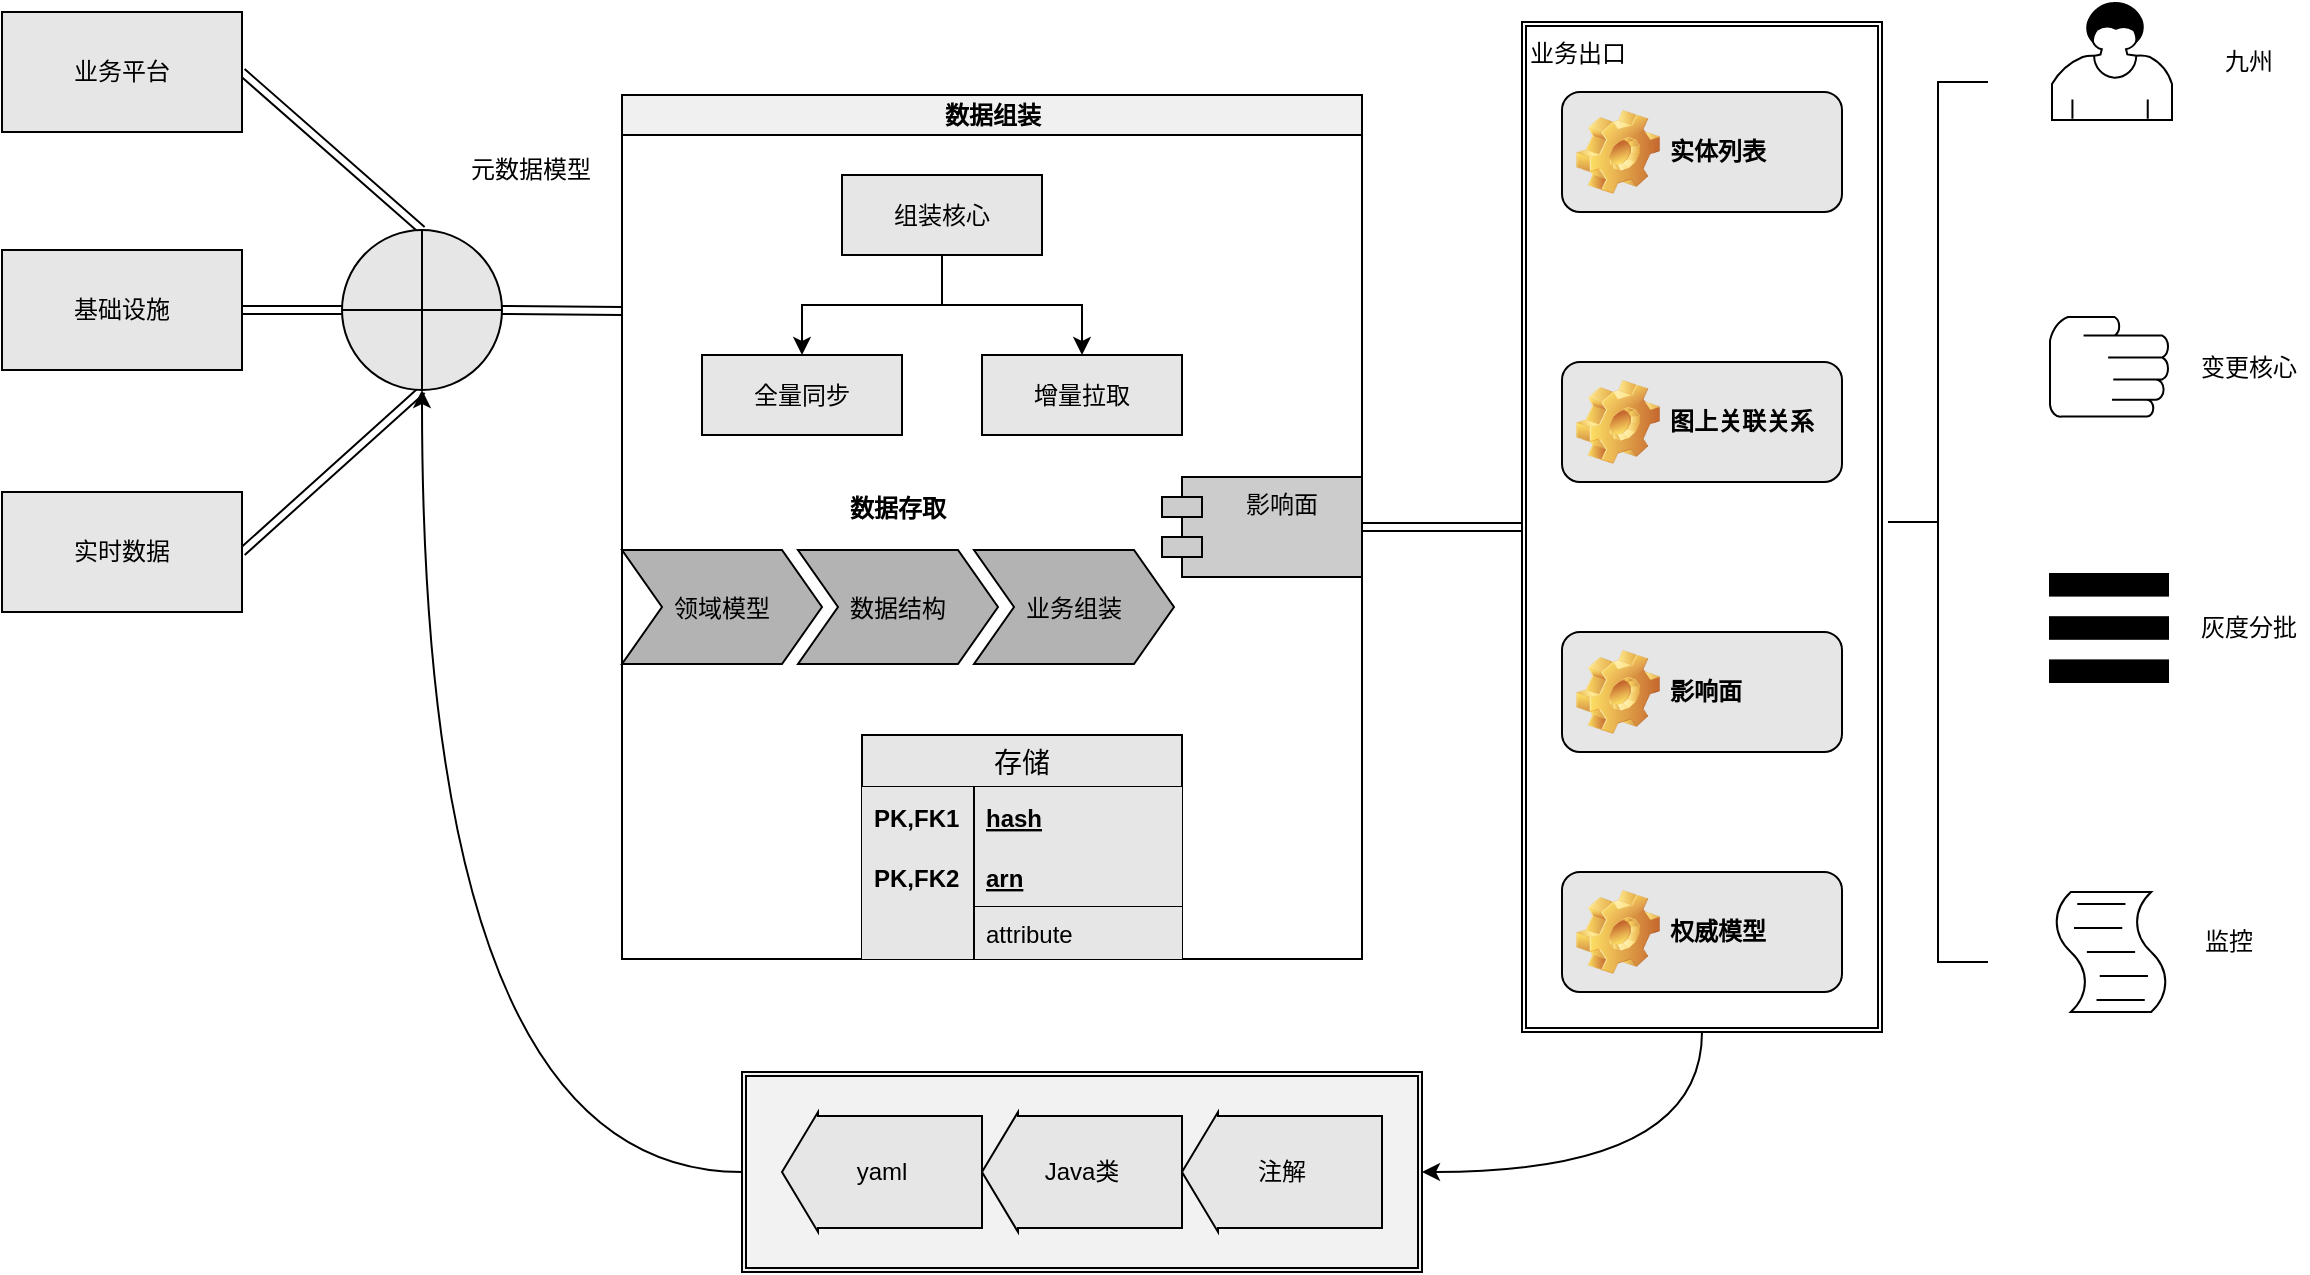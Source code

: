 <mxfile version="12.8.1" type="github">
  <diagram id="geGyV9CUGruVcSVJQ4Tn" name="Page-1">
    <mxGraphModel dx="1072" dy="740" grid="1" gridSize="10" guides="1" tooltips="1" connect="1" arrows="1" fold="1" page="1" pageScale="1" pageWidth="827" pageHeight="1169" math="0" shadow="0">
      <root>
        <mxCell id="0" />
        <mxCell id="1" parent="0" />
        <mxCell id="G7hsPfZz7vV4UwQeY0kT-2" style="edgeStyle=orthogonalEdgeStyle;rounded=0;orthogonalLoop=1;jettySize=auto;html=1;exitX=0;exitY=0.5;exitDx=0;exitDy=0;entryX=0.5;entryY=1;entryDx=0;entryDy=0;fillColor=#E6E6E6;curved=1;" edge="1" parent="1" source="uUqzo-tKIlISHVn7fkZO-37" target="LcKjTb1axMx3lXvR7wpQ-4">
          <mxGeometry relative="1" as="geometry" />
        </mxCell>
        <mxCell id="uUqzo-tKIlISHVn7fkZO-37" value="" style="shape=ext;double=1;rounded=0;whiteSpace=wrap;html=1;fillColor=#F2F2F2;" parent="1" vertex="1">
          <mxGeometry x="560" y="780" width="340" height="100" as="geometry" />
        </mxCell>
        <mxCell id="G7hsPfZz7vV4UwQeY0kT-3" style="edgeStyle=orthogonalEdgeStyle;rounded=0;orthogonalLoop=1;jettySize=auto;html=1;exitX=0.5;exitY=1;exitDx=0;exitDy=0;entryX=1;entryY=0.5;entryDx=0;entryDy=0;fillColor=#E6E6E6;curved=1;" edge="1" parent="1" source="uUqzo-tKIlISHVn7fkZO-26" target="uUqzo-tKIlISHVn7fkZO-37">
          <mxGeometry relative="1" as="geometry" />
        </mxCell>
        <mxCell id="uUqzo-tKIlISHVn7fkZO-26" value="业务出口&lt;br&gt;&lt;br&gt;&lt;br&gt;&lt;br&gt;&lt;br&gt;&lt;br&gt;&lt;br&gt;&lt;br&gt;&lt;br&gt;&lt;br&gt;&lt;br&gt;&lt;br&gt;&lt;br&gt;&lt;br&gt;&lt;br&gt;&lt;br&gt;&lt;br&gt;&lt;br&gt;&lt;br&gt;&lt;br&gt;&lt;br&gt;&lt;br&gt;&lt;br&gt;&lt;br&gt;&lt;br&gt;&lt;br&gt;&lt;br&gt;&lt;br&gt;&lt;br&gt;&lt;br&gt;&lt;br&gt;&lt;br&gt;&lt;br&gt;&lt;br&gt;" style="shape=ext;double=1;rounded=0;whiteSpace=wrap;html=1;align=left;fillColor=none;" parent="1" vertex="1">
          <mxGeometry x="950" y="255" width="180" height="505" as="geometry" />
        </mxCell>
        <mxCell id="uUqzo-tKIlISHVn7fkZO-33" style="edgeStyle=none;shape=link;rounded=0;orthogonalLoop=1;jettySize=auto;html=1;exitX=1;exitY=0.5;exitDx=0;exitDy=0;entryX=0.5;entryY=0;entryDx=0;entryDy=0;fillColor=#E6E6E6;" parent="1" source="LcKjTb1axMx3lXvR7wpQ-1" target="LcKjTb1axMx3lXvR7wpQ-4" edge="1">
          <mxGeometry relative="1" as="geometry" />
        </mxCell>
        <mxCell id="LcKjTb1axMx3lXvR7wpQ-1" value="业务平台" style="rounded=0;whiteSpace=wrap;html=1;fillColor=#E6E6E6;" parent="1" vertex="1">
          <mxGeometry x="190" y="250" width="120" height="60" as="geometry" />
        </mxCell>
        <mxCell id="uUqzo-tKIlISHVn7fkZO-17" style="edgeStyle=none;shape=link;rounded=0;orthogonalLoop=1;jettySize=auto;html=1;exitX=1;exitY=0.5;exitDx=0;exitDy=0;entryX=0;entryY=0.5;entryDx=0;entryDy=0;fillColor=#E6E6E6;" parent="1" source="LcKjTb1axMx3lXvR7wpQ-2" target="LcKjTb1axMx3lXvR7wpQ-4" edge="1">
          <mxGeometry relative="1" as="geometry" />
        </mxCell>
        <mxCell id="LcKjTb1axMx3lXvR7wpQ-2" value="基础设施" style="rounded=0;whiteSpace=wrap;html=1;fillColor=#E6E6E6;" parent="1" vertex="1">
          <mxGeometry x="190" y="369" width="120" height="60" as="geometry" />
        </mxCell>
        <mxCell id="uUqzo-tKIlISHVn7fkZO-18" style="edgeStyle=none;shape=link;rounded=0;orthogonalLoop=1;jettySize=auto;html=1;exitX=1;exitY=0.5;exitDx=0;exitDy=0;entryX=0.5;entryY=1;entryDx=0;entryDy=0;fillColor=#E6E6E6;" parent="1" source="LcKjTb1axMx3lXvR7wpQ-3" target="LcKjTb1axMx3lXvR7wpQ-4" edge="1">
          <mxGeometry relative="1" as="geometry" />
        </mxCell>
        <mxCell id="LcKjTb1axMx3lXvR7wpQ-3" value="实时数据" style="rounded=0;whiteSpace=wrap;html=1;fillColor=#E6E6E6;" parent="1" vertex="1">
          <mxGeometry x="190" y="490" width="120" height="60" as="geometry" />
        </mxCell>
        <mxCell id="uUqzo-tKIlISHVn7fkZO-32" style="edgeStyle=none;shape=link;rounded=0;orthogonalLoop=1;jettySize=auto;html=1;exitX=1;exitY=0.5;exitDx=0;exitDy=0;entryX=0;entryY=0.25;entryDx=0;entryDy=0;fillColor=none;" parent="1" source="LcKjTb1axMx3lXvR7wpQ-4" target="9gSYmwtCO_HpfqXC6Y7g-23" edge="1">
          <mxGeometry relative="1" as="geometry">
            <mxPoint x="517" y="370" as="targetPoint" />
          </mxGeometry>
        </mxCell>
        <mxCell id="LcKjTb1axMx3lXvR7wpQ-4" value="" style="shape=orEllipse;perimeter=ellipsePerimeter;whiteSpace=wrap;html=1;backgroundOutline=1;fillColor=#E6E6E6;" parent="1" vertex="1">
          <mxGeometry x="360" y="359" width="80" height="80" as="geometry" />
        </mxCell>
        <mxCell id="uUqzo-tKIlISHVn7fkZO-22" style="edgeStyle=none;shape=link;rounded=0;orthogonalLoop=1;jettySize=auto;html=1;exitX=1;exitY=0.5;exitDx=0;exitDy=0;entryX=0;entryY=0.5;entryDx=0;entryDy=0;fillColor=none;" parent="1" source="9gSYmwtCO_HpfqXC6Y7g-23" target="uUqzo-tKIlISHVn7fkZO-26" edge="1">
          <mxGeometry relative="1" as="geometry">
            <mxPoint x="920" y="507.5" as="sourcePoint" />
          </mxGeometry>
        </mxCell>
        <mxCell id="LcKjTb1axMx3lXvR7wpQ-10" value="图上关联关系" style="label;whiteSpace=wrap;html=1;image=img/clipart/Gear_128x128.png;fillColor=#E6E6E6;" parent="1" vertex="1">
          <mxGeometry x="970" y="425" width="140" height="60" as="geometry" />
        </mxCell>
        <mxCell id="LcKjTb1axMx3lXvR7wpQ-11" value="影响面" style="label;whiteSpace=wrap;html=1;image=img/clipart/Gear_128x128.png;fillColor=#E6E6E6;" parent="1" vertex="1">
          <mxGeometry x="970" y="560" width="140" height="60" as="geometry" />
        </mxCell>
        <mxCell id="LcKjTb1axMx3lXvR7wpQ-13" value="实体列表" style="label;whiteSpace=wrap;html=1;image=img/clipart/Gear_128x128.png;fillColor=#E6E6E6;" parent="1" vertex="1">
          <mxGeometry x="970" y="290" width="140" height="60" as="geometry" />
        </mxCell>
        <mxCell id="uUqzo-tKIlISHVn7fkZO-1" value="yaml" style="shape=singleArrow;direction=west;whiteSpace=wrap;html=1;arrowWidth=0.933;arrowSize=0.18;fillColor=#E6E6E6;" parent="1" vertex="1">
          <mxGeometry x="580" y="800" width="100" height="60" as="geometry" />
        </mxCell>
        <mxCell id="uUqzo-tKIlISHVn7fkZO-2" value="Java类" style="shape=singleArrow;direction=west;whiteSpace=wrap;html=1;arrowWidth=0.933;arrowSize=0.18;fillColor=#E6E6E6;" parent="1" vertex="1">
          <mxGeometry x="680" y="800" width="100" height="60" as="geometry" />
        </mxCell>
        <mxCell id="uUqzo-tKIlISHVn7fkZO-3" value="注解" style="shape=singleArrow;direction=west;whiteSpace=wrap;html=1;arrowWidth=0.933;arrowSize=0.18;fillColor=#E6E6E6;" parent="1" vertex="1">
          <mxGeometry x="780" y="800" width="100" height="60" as="geometry" />
        </mxCell>
        <mxCell id="uUqzo-tKIlISHVn7fkZO-5" value="" style="shape=mxgraph.bpmn.user_task;html=1;outlineConnect=0;fillColor=none;" parent="1" vertex="1">
          <mxGeometry x="1215" y="245" width="60" height="59" as="geometry" />
        </mxCell>
        <mxCell id="uUqzo-tKIlISHVn7fkZO-7" value="" style="shape=mxgraph.bpmn.manual_task;html=1;outlineConnect=0;fillColor=none;" parent="1" vertex="1">
          <mxGeometry x="1214" y="402.5" width="59" height="50" as="geometry" />
        </mxCell>
        <mxCell id="uUqzo-tKIlISHVn7fkZO-8" value="" style="shape=parallelMarker;direction=south;html=1;outlineConnect=0;fillColor=none;" parent="1" vertex="1">
          <mxGeometry x="1214" y="531" width="59" height="54" as="geometry" />
        </mxCell>
        <mxCell id="uUqzo-tKIlISHVn7fkZO-9" value="" style="shape=mxgraph.bpmn.script_task;html=1;outlineConnect=0;fillColor=none;" parent="1" vertex="1">
          <mxGeometry x="1215" y="690" width="59" height="60" as="geometry" />
        </mxCell>
        <mxCell id="uUqzo-tKIlISHVn7fkZO-10" value="九州" style="text;html=1;align=center;verticalAlign=middle;resizable=0;points=[];autosize=1;fillColor=none;" parent="1" vertex="1">
          <mxGeometry x="1293" y="265" width="40" height="20" as="geometry" />
        </mxCell>
        <mxCell id="uUqzo-tKIlISHVn7fkZO-11" value="变更核心" style="text;html=1;align=center;verticalAlign=middle;resizable=0;points=[];autosize=1;fillColor=none;" parent="1" vertex="1">
          <mxGeometry x="1283" y="417.5" width="60" height="20" as="geometry" />
        </mxCell>
        <mxCell id="uUqzo-tKIlISHVn7fkZO-12" value="灰度分批" style="text;html=1;align=center;verticalAlign=middle;resizable=0;points=[];autosize=1;fillColor=none;" parent="1" vertex="1">
          <mxGeometry x="1283" y="548" width="60" height="20" as="geometry" />
        </mxCell>
        <mxCell id="uUqzo-tKIlISHVn7fkZO-13" value="监控" style="text;html=1;align=center;verticalAlign=middle;resizable=0;points=[];autosize=1;fillColor=none;" parent="1" vertex="1">
          <mxGeometry x="1283" y="705" width="40" height="20" as="geometry" />
        </mxCell>
        <mxCell id="uUqzo-tKIlISHVn7fkZO-30" value="权威模型" style="label;whiteSpace=wrap;html=1;image=img/clipart/Gear_128x128.png;fillColor=#E6E6E6;" parent="1" vertex="1">
          <mxGeometry x="970" y="680" width="140" height="60" as="geometry" />
        </mxCell>
        <mxCell id="uUqzo-tKIlISHVn7fkZO-35" value="" style="html=1;shape=mxgraph.flowchart.annotation_2;align=left;labelPosition=right;fillColor=none;" parent="1" vertex="1">
          <mxGeometry x="1133" y="285" width="50" height="440" as="geometry" />
        </mxCell>
        <mxCell id="9gSYmwtCO_HpfqXC6Y7g-23" value="数据组装" style="swimlane;html=1;startSize=20;horizontal=1;childLayout=treeLayout;horizontalTree=0;resizable=0;containerType=tree;fillColor=#F0F0F0;" parent="1" vertex="1">
          <mxGeometry x="500" y="291.5" width="370" height="432" as="geometry" />
        </mxCell>
        <mxCell id="9gSYmwtCO_HpfqXC6Y7g-24" value="组装核心" style="whiteSpace=wrap;html=1;fillColor=#E6E6E6;" parent="9gSYmwtCO_HpfqXC6Y7g-23" vertex="1">
          <mxGeometry x="110" y="40" width="100" height="40" as="geometry" />
        </mxCell>
        <mxCell id="9gSYmwtCO_HpfqXC6Y7g-25" value="全量同步" style="whiteSpace=wrap;html=1;fillColor=#E6E6E6;" parent="9gSYmwtCO_HpfqXC6Y7g-23" vertex="1">
          <mxGeometry x="40" y="130" width="100" height="40" as="geometry" />
        </mxCell>
        <mxCell id="9gSYmwtCO_HpfqXC6Y7g-26" value="" style="edgeStyle=elbowEdgeStyle;elbow=vertical;html=1;rounded=0;fillColor=none;" parent="9gSYmwtCO_HpfqXC6Y7g-23" source="9gSYmwtCO_HpfqXC6Y7g-24" target="9gSYmwtCO_HpfqXC6Y7g-25" edge="1">
          <mxGeometry relative="1" as="geometry" />
        </mxCell>
        <mxCell id="9gSYmwtCO_HpfqXC6Y7g-27" value="增量拉取" style="whiteSpace=wrap;html=1;fillColor=#E6E6E6;" parent="9gSYmwtCO_HpfqXC6Y7g-23" vertex="1">
          <mxGeometry x="180" y="130" width="100" height="40" as="geometry" />
        </mxCell>
        <mxCell id="9gSYmwtCO_HpfqXC6Y7g-28" value="" style="edgeStyle=elbowEdgeStyle;elbow=vertical;html=1;rounded=0;fillColor=none;" parent="9gSYmwtCO_HpfqXC6Y7g-23" source="9gSYmwtCO_HpfqXC6Y7g-24" target="9gSYmwtCO_HpfqXC6Y7g-27" edge="1">
          <mxGeometry relative="1" as="geometry" />
        </mxCell>
        <mxCell id="9gSYmwtCO_HpfqXC6Y7g-35" value="数据存取" style="swimlane;childLayout=stackLayout;horizontal=1;fillColor=none;horizontalStack=1;resizeParent=1;resizeParentMax=0;resizeLast=0;collapsible=0;strokeColor=none;stackBorder=10;stackSpacing=-12;resizable=1;align=center;points=[];fontColor=#000000;" parent="9gSYmwtCO_HpfqXC6Y7g-23" vertex="1">
          <mxGeometry x="-10" y="194.5" width="296" height="100" as="geometry" />
        </mxCell>
        <mxCell id="9gSYmwtCO_HpfqXC6Y7g-36" value="领域模型" style="shape=step;perimeter=stepPerimeter;fixedSize=1;points=[];fillColor=#B3B3B3;" parent="9gSYmwtCO_HpfqXC6Y7g-35" vertex="1">
          <mxGeometry x="10" y="33" width="100" height="57" as="geometry" />
        </mxCell>
        <mxCell id="9gSYmwtCO_HpfqXC6Y7g-37" value="数据结构" style="shape=step;perimeter=stepPerimeter;fixedSize=1;points=[];fillColor=#B3B3B3;" parent="9gSYmwtCO_HpfqXC6Y7g-35" vertex="1">
          <mxGeometry x="98" y="33" width="100" height="57" as="geometry" />
        </mxCell>
        <mxCell id="9gSYmwtCO_HpfqXC6Y7g-38" value="业务组装" style="shape=step;perimeter=stepPerimeter;fixedSize=1;points=[];fillColor=#B3B3B3;" parent="9gSYmwtCO_HpfqXC6Y7g-35" vertex="1">
          <mxGeometry x="186" y="33" width="100" height="57" as="geometry" />
        </mxCell>
        <mxCell id="9gSYmwtCO_HpfqXC6Y7g-15" value="存储" style="swimlane;fontStyle=0;childLayout=stackLayout;horizontal=1;startSize=26;fillColor=#E6E6E6;horizontalStack=0;resizeParent=1;resizeParentMax=0;resizeLast=0;collapsible=1;marginBottom=0;swimlaneFillColor=#ffffff;align=center;fontSize=14;" parent="9gSYmwtCO_HpfqXC6Y7g-23" vertex="1">
          <mxGeometry x="120" y="320" width="160" height="112" as="geometry" />
        </mxCell>
        <mxCell id="9gSYmwtCO_HpfqXC6Y7g-16" value="hash" style="shape=partialRectangle;top=0;left=0;right=0;bottom=0;align=left;verticalAlign=middle;fillColor=#E6E6E6;spacingLeft=60;spacingRight=4;overflow=hidden;rotatable=0;points=[[0,0.5],[1,0.5]];portConstraint=eastwest;dropTarget=0;fontStyle=5;fontSize=12;" parent="9gSYmwtCO_HpfqXC6Y7g-15" vertex="1">
          <mxGeometry y="26" width="160" height="30" as="geometry" />
        </mxCell>
        <mxCell id="9gSYmwtCO_HpfqXC6Y7g-17" value="PK,FK1" style="shape=partialRectangle;fontStyle=1;top=0;left=0;bottom=0;fillColor=#E6E6E6;align=left;verticalAlign=middle;spacingLeft=4;spacingRight=4;overflow=hidden;rotatable=0;points=[];portConstraint=eastwest;part=1;fontSize=12;" parent="9gSYmwtCO_HpfqXC6Y7g-16" vertex="1" connectable="0">
          <mxGeometry width="56" height="30" as="geometry" />
        </mxCell>
        <mxCell id="9gSYmwtCO_HpfqXC6Y7g-18" value="arn" style="shape=partialRectangle;top=0;left=0;right=0;bottom=1;align=left;verticalAlign=middle;fillColor=#E6E6E6;spacingLeft=60;spacingRight=4;overflow=hidden;rotatable=0;points=[[0,0.5],[1,0.5]];portConstraint=eastwest;dropTarget=0;fontStyle=5;fontSize=12;" parent="9gSYmwtCO_HpfqXC6Y7g-15" vertex="1">
          <mxGeometry y="56" width="160" height="30" as="geometry" />
        </mxCell>
        <mxCell id="9gSYmwtCO_HpfqXC6Y7g-19" value="PK,FK2" style="shape=partialRectangle;fontStyle=1;top=0;left=0;bottom=0;fillColor=#E6E6E6;align=left;verticalAlign=middle;spacingLeft=4;spacingRight=4;overflow=hidden;rotatable=0;points=[];portConstraint=eastwest;part=1;fontSize=12;" parent="9gSYmwtCO_HpfqXC6Y7g-18" vertex="1" connectable="0">
          <mxGeometry width="56" height="30" as="geometry" />
        </mxCell>
        <mxCell id="9gSYmwtCO_HpfqXC6Y7g-20" value="attribute" style="shape=partialRectangle;top=0;left=0;right=0;bottom=0;align=left;verticalAlign=top;fillColor=#E6E6E6;spacingLeft=60;spacingRight=4;overflow=hidden;rotatable=0;points=[[0,0.5],[1,0.5]];portConstraint=eastwest;dropTarget=0;fontSize=12;" parent="9gSYmwtCO_HpfqXC6Y7g-15" vertex="1">
          <mxGeometry y="86" width="160" height="26" as="geometry" />
        </mxCell>
        <mxCell id="9gSYmwtCO_HpfqXC6Y7g-21" value="" style="shape=partialRectangle;top=0;left=0;bottom=0;fillColor=#E6E6E6;align=left;verticalAlign=top;spacingLeft=4;spacingRight=4;overflow=hidden;rotatable=0;points=[];portConstraint=eastwest;part=1;fontSize=12;" parent="9gSYmwtCO_HpfqXC6Y7g-20" vertex="1" connectable="0">
          <mxGeometry width="56" height="26" as="geometry" />
        </mxCell>
        <mxCell id="9gSYmwtCO_HpfqXC6Y7g-22" value="影响面" style="shape=module;align=left;spacingLeft=20;align=center;verticalAlign=top;fillColor=#CCCCCC;" parent="9gSYmwtCO_HpfqXC6Y7g-23" vertex="1">
          <mxGeometry x="270" y="191" width="100" height="50" as="geometry" />
        </mxCell>
        <mxCell id="9gSYmwtCO_HpfqXC6Y7g-29" value="元数据模型" style="text;html=1;align=center;verticalAlign=middle;resizable=0;points=[];autosize=1;fillColor=none;" parent="1" vertex="1">
          <mxGeometry x="414" y="319" width="80" height="20" as="geometry" />
        </mxCell>
      </root>
    </mxGraphModel>
  </diagram>
</mxfile>
